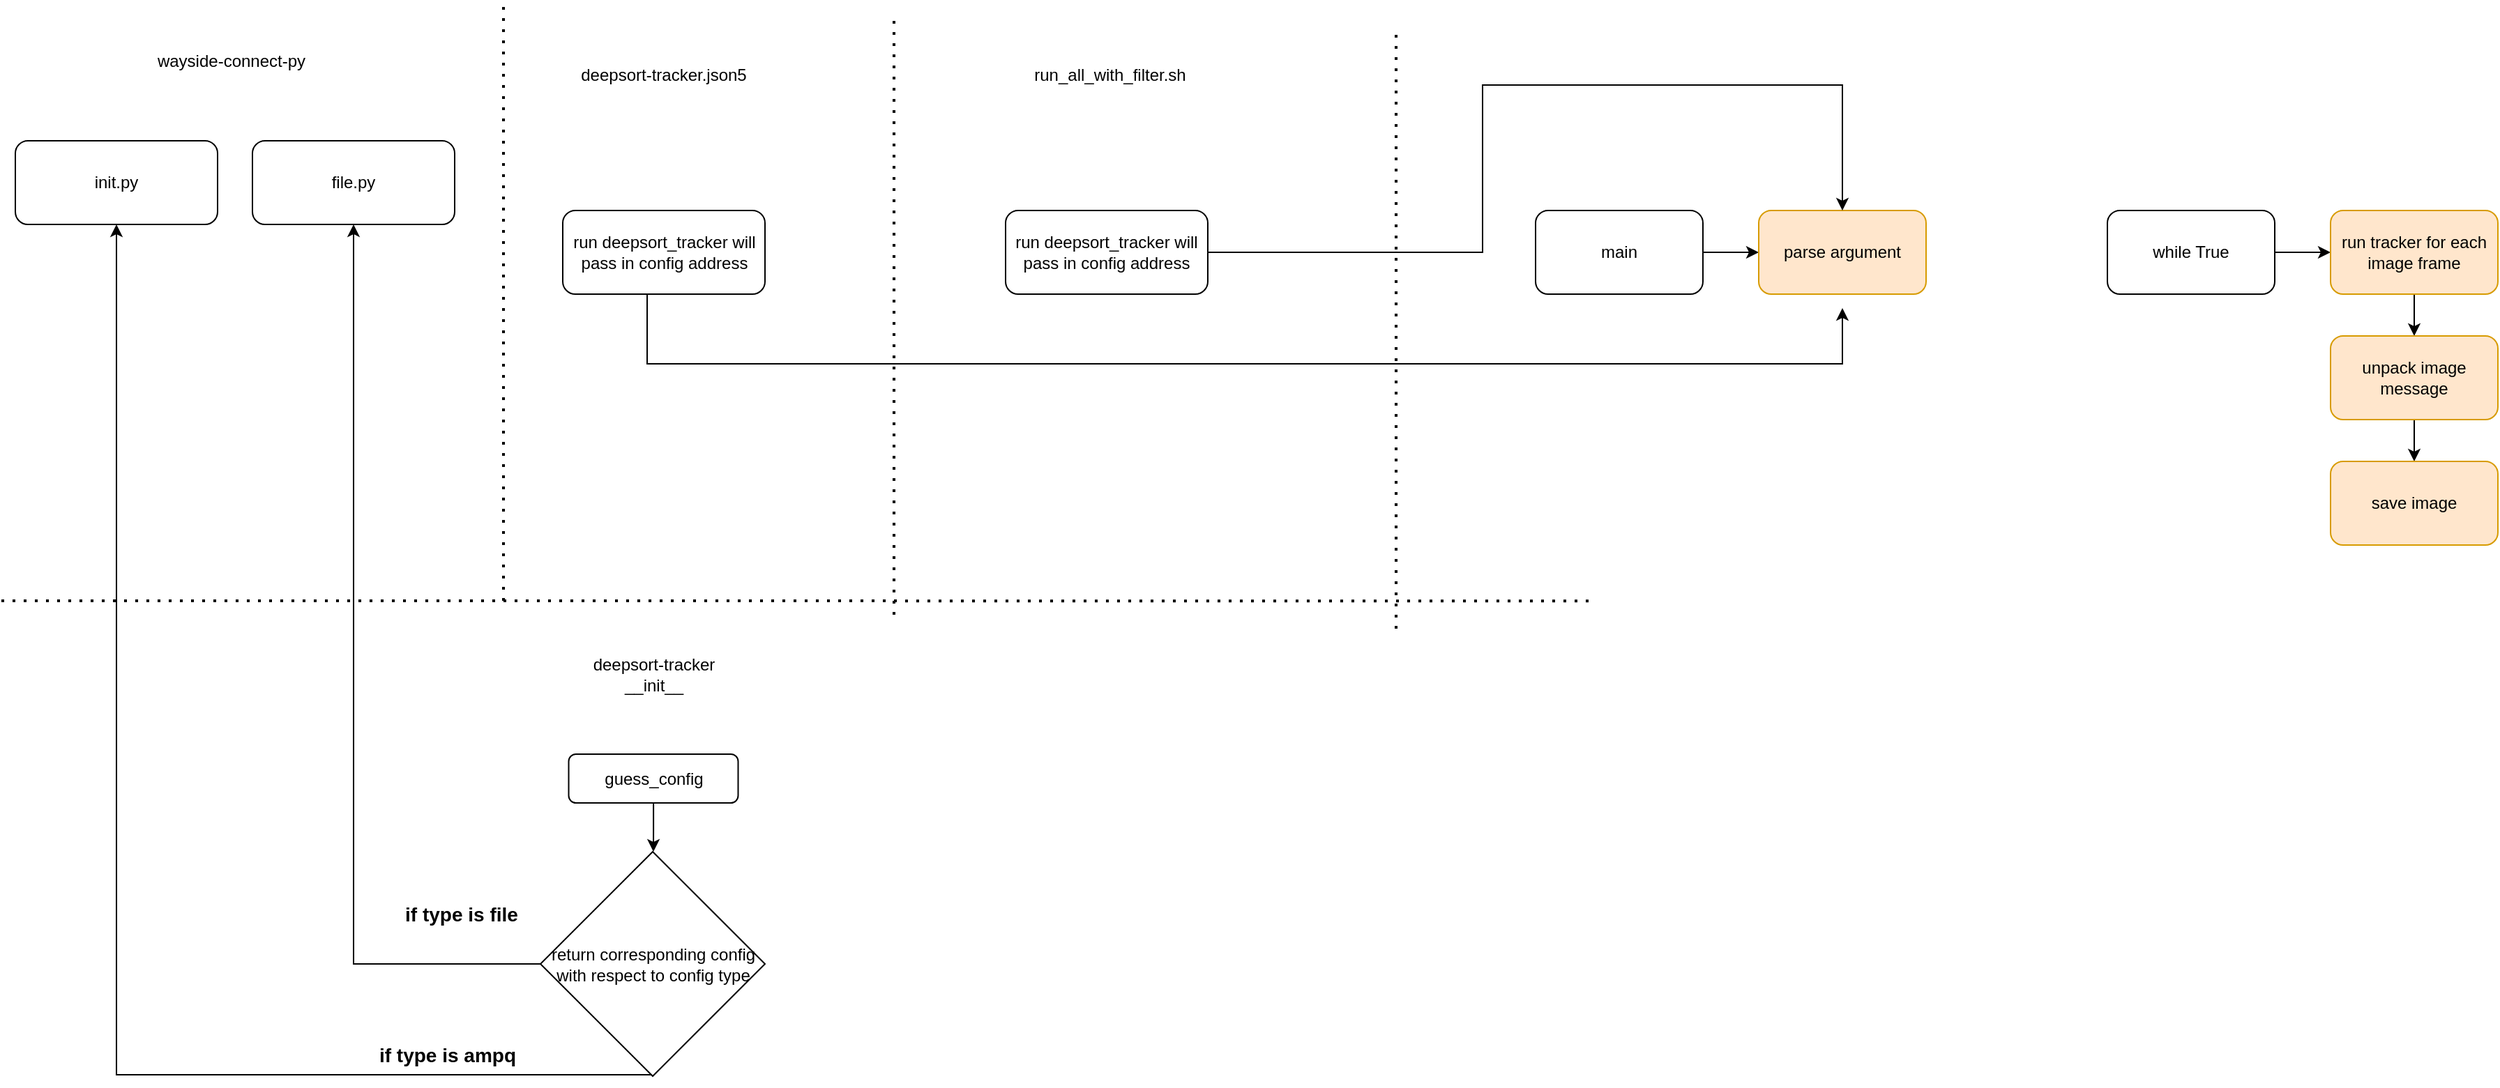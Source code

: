 <mxfile version="15.3.1" type="github" pages="2">
  <diagram id="z9VBtLRhlUXzMVaHbMtI" name="main flow">
    <mxGraphModel dx="1479" dy="1486" grid="1" gridSize="10" guides="1" tooltips="1" connect="1" arrows="1" fold="1" page="1" pageScale="1" pageWidth="827" pageHeight="1169" math="0" shadow="0">
      <root>
        <mxCell id="B_GnHp5OnjGxpJIFUtSa-0" />
        <mxCell id="B_GnHp5OnjGxpJIFUtSa-1" parent="B_GnHp5OnjGxpJIFUtSa-0" />
        <mxCell id="B_GnHp5OnjGxpJIFUtSa-5" style="edgeStyle=orthogonalEdgeStyle;rounded=0;orthogonalLoop=1;jettySize=auto;html=1;" parent="B_GnHp5OnjGxpJIFUtSa-1" source="B_GnHp5OnjGxpJIFUtSa-2" target="B_GnHp5OnjGxpJIFUtSa-4" edge="1">
          <mxGeometry relative="1" as="geometry" />
        </mxCell>
        <mxCell id="B_GnHp5OnjGxpJIFUtSa-2" value="while True" style="rounded=1;whiteSpace=wrap;html=1;" parent="B_GnHp5OnjGxpJIFUtSa-1" vertex="1">
          <mxGeometry x="870" y="150" width="120" height="60" as="geometry" />
        </mxCell>
        <mxCell id="B_GnHp5OnjGxpJIFUtSa-7" style="edgeStyle=orthogonalEdgeStyle;rounded=0;orthogonalLoop=1;jettySize=auto;html=1;" parent="B_GnHp5OnjGxpJIFUtSa-1" source="B_GnHp5OnjGxpJIFUtSa-4" target="B_GnHp5OnjGxpJIFUtSa-6" edge="1">
          <mxGeometry relative="1" as="geometry" />
        </mxCell>
        <mxCell id="B_GnHp5OnjGxpJIFUtSa-4" value="run tracker for each image frame" style="rounded=1;whiteSpace=wrap;html=1;fillColor=#ffe6cc;strokeColor=#d79b00;" parent="B_GnHp5OnjGxpJIFUtSa-1" vertex="1">
          <mxGeometry x="1030" y="150" width="120" height="60" as="geometry" />
        </mxCell>
        <mxCell id="B_GnHp5OnjGxpJIFUtSa-9" style="edgeStyle=orthogonalEdgeStyle;rounded=0;orthogonalLoop=1;jettySize=auto;html=1;" parent="B_GnHp5OnjGxpJIFUtSa-1" source="B_GnHp5OnjGxpJIFUtSa-6" target="B_GnHp5OnjGxpJIFUtSa-8" edge="1">
          <mxGeometry relative="1" as="geometry" />
        </mxCell>
        <mxCell id="B_GnHp5OnjGxpJIFUtSa-6" value="unpack image message" style="rounded=1;whiteSpace=wrap;html=1;fillColor=#ffe6cc;strokeColor=#d79b00;" parent="B_GnHp5OnjGxpJIFUtSa-1" vertex="1">
          <mxGeometry x="1030" y="240" width="120" height="60" as="geometry" />
        </mxCell>
        <mxCell id="B_GnHp5OnjGxpJIFUtSa-8" value="save image" style="rounded=1;whiteSpace=wrap;html=1;fillColor=#ffe6cc;strokeColor=#d79b00;" parent="B_GnHp5OnjGxpJIFUtSa-1" vertex="1">
          <mxGeometry x="1030" y="330" width="120" height="60" as="geometry" />
        </mxCell>
        <mxCell id="B_GnHp5OnjGxpJIFUtSa-12" style="edgeStyle=orthogonalEdgeStyle;rounded=0;orthogonalLoop=1;jettySize=auto;html=1;entryX=0;entryY=0.5;entryDx=0;entryDy=0;" parent="B_GnHp5OnjGxpJIFUtSa-1" source="B_GnHp5OnjGxpJIFUtSa-10" target="B_GnHp5OnjGxpJIFUtSa-11" edge="1">
          <mxGeometry relative="1" as="geometry" />
        </mxCell>
        <mxCell id="B_GnHp5OnjGxpJIFUtSa-10" value="main" style="rounded=1;whiteSpace=wrap;html=1;" parent="B_GnHp5OnjGxpJIFUtSa-1" vertex="1">
          <mxGeometry x="460" y="150" width="120" height="60" as="geometry" />
        </mxCell>
        <mxCell id="B_GnHp5OnjGxpJIFUtSa-11" value="parse argument" style="rounded=1;whiteSpace=wrap;html=1;fillColor=#ffe6cc;strokeColor=#d79b00;" parent="B_GnHp5OnjGxpJIFUtSa-1" vertex="1">
          <mxGeometry x="620" y="150" width="120" height="60" as="geometry" />
        </mxCell>
        <mxCell id="B_GnHp5OnjGxpJIFUtSa-13" value="" style="endArrow=none;dashed=1;html=1;dashPattern=1 3;strokeWidth=2;" parent="B_GnHp5OnjGxpJIFUtSa-1" edge="1">
          <mxGeometry width="50" height="50" relative="1" as="geometry">
            <mxPoint x="360" y="450" as="sourcePoint" />
            <mxPoint x="360" y="20" as="targetPoint" />
          </mxGeometry>
        </mxCell>
        <mxCell id="B_GnHp5OnjGxpJIFUtSa-14" value="run_all_with_filter.sh" style="text;html=1;strokeColor=none;fillColor=none;align=center;verticalAlign=middle;whiteSpace=wrap;rounded=0;" parent="B_GnHp5OnjGxpJIFUtSa-1" vertex="1">
          <mxGeometry x="90" y="20" width="130" height="65" as="geometry" />
        </mxCell>
        <mxCell id="B_GnHp5OnjGxpJIFUtSa-16" style="edgeStyle=orthogonalEdgeStyle;rounded=0;orthogonalLoop=1;jettySize=auto;html=1;entryX=0.5;entryY=0;entryDx=0;entryDy=0;" parent="B_GnHp5OnjGxpJIFUtSa-1" source="B_GnHp5OnjGxpJIFUtSa-15" target="B_GnHp5OnjGxpJIFUtSa-11" edge="1">
          <mxGeometry relative="1" as="geometry">
            <Array as="points">
              <mxPoint x="422" y="180" />
              <mxPoint x="422" y="60" />
              <mxPoint x="680" y="60" />
            </Array>
          </mxGeometry>
        </mxCell>
        <mxCell id="B_GnHp5OnjGxpJIFUtSa-15" value="run deepsort_tracker will pass in config address" style="rounded=1;whiteSpace=wrap;html=1;" parent="B_GnHp5OnjGxpJIFUtSa-1" vertex="1">
          <mxGeometry x="80" y="150" width="145" height="60" as="geometry" />
        </mxCell>
        <mxCell id="clqamAtOYKBJN72BR8B_-0" value="" style="endArrow=none;dashed=1;html=1;dashPattern=1 3;strokeWidth=2;" edge="1" parent="B_GnHp5OnjGxpJIFUtSa-1">
          <mxGeometry width="50" height="50" relative="1" as="geometry">
            <mxPoint y="440" as="sourcePoint" />
            <mxPoint y="10" as="targetPoint" />
          </mxGeometry>
        </mxCell>
        <mxCell id="clqamAtOYKBJN72BR8B_-1" value="deepsort-tracker.json5" style="text;html=1;strokeColor=none;fillColor=none;align=center;verticalAlign=middle;whiteSpace=wrap;rounded=0;" vertex="1" parent="B_GnHp5OnjGxpJIFUtSa-1">
          <mxGeometry x="-230" y="20" width="130" height="65" as="geometry" />
        </mxCell>
        <mxCell id="clqamAtOYKBJN72BR8B_-3" style="edgeStyle=orthogonalEdgeStyle;rounded=0;orthogonalLoop=1;jettySize=auto;html=1;" edge="1" parent="B_GnHp5OnjGxpJIFUtSa-1" source="clqamAtOYKBJN72BR8B_-2">
          <mxGeometry relative="1" as="geometry">
            <mxPoint x="680" y="220" as="targetPoint" />
            <Array as="points">
              <mxPoint x="-177" y="260" />
              <mxPoint x="680" y="260" />
            </Array>
          </mxGeometry>
        </mxCell>
        <mxCell id="clqamAtOYKBJN72BR8B_-2" value="run deepsort_tracker will pass in config address" style="rounded=1;whiteSpace=wrap;html=1;" vertex="1" parent="B_GnHp5OnjGxpJIFUtSa-1">
          <mxGeometry x="-237.5" y="150" width="145" height="60" as="geometry" />
        </mxCell>
        <mxCell id="clqamAtOYKBJN72BR8B_-4" value="" style="endArrow=none;dashed=1;html=1;dashPattern=1 3;strokeWidth=2;" edge="1" parent="B_GnHp5OnjGxpJIFUtSa-1">
          <mxGeometry width="50" height="50" relative="1" as="geometry">
            <mxPoint x="-280" y="430" as="sourcePoint" />
            <mxPoint x="-280" as="targetPoint" />
          </mxGeometry>
        </mxCell>
        <mxCell id="clqamAtOYKBJN72BR8B_-5" value="wayside-connect-py" style="text;html=1;strokeColor=none;fillColor=none;align=center;verticalAlign=middle;whiteSpace=wrap;rounded=0;" vertex="1" parent="B_GnHp5OnjGxpJIFUtSa-1">
          <mxGeometry x="-540" y="10" width="130" height="65" as="geometry" />
        </mxCell>
        <mxCell id="clqamAtOYKBJN72BR8B_-6" value="init.py" style="rounded=1;whiteSpace=wrap;html=1;" vertex="1" parent="B_GnHp5OnjGxpJIFUtSa-1">
          <mxGeometry x="-630" y="100" width="145" height="60" as="geometry" />
        </mxCell>
        <mxCell id="clqamAtOYKBJN72BR8B_-7" value="file.py" style="rounded=1;whiteSpace=wrap;html=1;" vertex="1" parent="B_GnHp5OnjGxpJIFUtSa-1">
          <mxGeometry x="-460" y="100" width="145" height="60" as="geometry" />
        </mxCell>
        <mxCell id="clqamAtOYKBJN72BR8B_-8" value="" style="endArrow=none;dashed=1;html=1;dashPattern=1 3;strokeWidth=2;" edge="1" parent="B_GnHp5OnjGxpJIFUtSa-1">
          <mxGeometry width="50" height="50" relative="1" as="geometry">
            <mxPoint x="-640" y="430" as="sourcePoint" />
            <mxPoint x="500" y="430.111" as="targetPoint" />
          </mxGeometry>
        </mxCell>
        <mxCell id="clqamAtOYKBJN72BR8B_-9" value="deepsort-tracker&lt;br&gt;__init__" style="text;html=1;strokeColor=none;fillColor=none;align=center;verticalAlign=middle;whiteSpace=wrap;rounded=0;" vertex="1" parent="B_GnHp5OnjGxpJIFUtSa-1">
          <mxGeometry x="-237.5" y="450" width="130" height="65" as="geometry" />
        </mxCell>
        <mxCell id="clqamAtOYKBJN72BR8B_-12" style="edgeStyle=orthogonalEdgeStyle;rounded=0;orthogonalLoop=1;jettySize=auto;html=1;entryX=0.5;entryY=0;entryDx=0;entryDy=0;" edge="1" parent="B_GnHp5OnjGxpJIFUtSa-1" source="clqamAtOYKBJN72BR8B_-10">
          <mxGeometry relative="1" as="geometry">
            <mxPoint x="-172.5" y="610" as="targetPoint" />
          </mxGeometry>
        </mxCell>
        <mxCell id="clqamAtOYKBJN72BR8B_-10" value="guess_config" style="rounded=1;whiteSpace=wrap;html=1;" vertex="1" parent="B_GnHp5OnjGxpJIFUtSa-1">
          <mxGeometry x="-233.25" y="540" width="121.5" height="35" as="geometry" />
        </mxCell>
        <mxCell id="clqamAtOYKBJN72BR8B_-14" style="edgeStyle=orthogonalEdgeStyle;rounded=0;orthogonalLoop=1;jettySize=auto;html=1;entryX=0.5;entryY=1;entryDx=0;entryDy=0;" edge="1" parent="B_GnHp5OnjGxpJIFUtSa-1" source="clqamAtOYKBJN72BR8B_-13" target="clqamAtOYKBJN72BR8B_-7">
          <mxGeometry relative="1" as="geometry" />
        </mxCell>
        <mxCell id="clqamAtOYKBJN72BR8B_-15" style="edgeStyle=orthogonalEdgeStyle;rounded=0;orthogonalLoop=1;jettySize=auto;html=1;entryX=0.5;entryY=1;entryDx=0;entryDy=0;" edge="1" parent="B_GnHp5OnjGxpJIFUtSa-1" source="clqamAtOYKBJN72BR8B_-13" target="clqamAtOYKBJN72BR8B_-6">
          <mxGeometry relative="1" as="geometry">
            <Array as="points">
              <mxPoint x="-557" y="770" />
            </Array>
          </mxGeometry>
        </mxCell>
        <mxCell id="clqamAtOYKBJN72BR8B_-13" value="&lt;span&gt;return corresponding config with respect to config type&lt;/span&gt;" style="rhombus;whiteSpace=wrap;html=1;" vertex="1" parent="B_GnHp5OnjGxpJIFUtSa-1">
          <mxGeometry x="-253.5" y="610" width="161" height="161" as="geometry" />
        </mxCell>
        <mxCell id="clqamAtOYKBJN72BR8B_-16" value="if type is file" style="text;html=1;strokeColor=none;fillColor=none;align=center;verticalAlign=middle;whiteSpace=wrap;rounded=0;fontSize=14;fontStyle=1" vertex="1" parent="B_GnHp5OnjGxpJIFUtSa-1">
          <mxGeometry x="-370" y="640" width="120" height="30" as="geometry" />
        </mxCell>
        <mxCell id="clqamAtOYKBJN72BR8B_-17" value="if type is ampq" style="text;html=1;strokeColor=none;fillColor=none;align=center;verticalAlign=middle;whiteSpace=wrap;rounded=0;fontSize=14;fontStyle=1" vertex="1" parent="B_GnHp5OnjGxpJIFUtSa-1">
          <mxGeometry x="-380" y="741" width="120" height="30" as="geometry" />
        </mxCell>
      </root>
    </mxGraphModel>
  </diagram>
  <diagram id="z7T73s2i-OFT3F3iAoDb" name="Page-1">
    <mxGraphModel dx="1955" dy="1090" grid="1" gridSize="10" guides="1" tooltips="1" connect="1" arrows="1" fold="1" page="1" pageScale="1" pageWidth="827" pageHeight="1169" math="0" shadow="0">
      <root>
        <mxCell id="0" />
        <mxCell id="1" parent="0" />
        <mxCell id="UH2d_EVZu4zvosDESQFh-3" value="" style="edgeStyle=orthogonalEdgeStyle;rounded=0;orthogonalLoop=1;jettySize=auto;html=1;" parent="1" source="UH2d_EVZu4zvosDESQFh-1" target="UH2d_EVZu4zvosDESQFh-2" edge="1">
          <mxGeometry relative="1" as="geometry" />
        </mxCell>
        <mxCell id="UH2d_EVZu4zvosDESQFh-1" value="run tracker for each image frame" style="rounded=1;whiteSpace=wrap;html=1;" parent="1" vertex="1">
          <mxGeometry x="70" y="100" width="120" height="60" as="geometry" />
        </mxCell>
        <mxCell id="UH2d_EVZu4zvosDESQFh-5" value="" style="edgeStyle=orthogonalEdgeStyle;rounded=0;orthogonalLoop=1;jettySize=auto;html=1;" parent="1" source="UH2d_EVZu4zvosDESQFh-2" target="UH2d_EVZu4zvosDESQFh-4" edge="1">
          <mxGeometry relative="1" as="geometry" />
        </mxCell>
        <mxCell id="UH2d_EVZu4zvosDESQFh-39" value="" style="edgeStyle=orthogonalEdgeStyle;rounded=0;orthogonalLoop=1;jettySize=auto;html=1;" parent="1" source="UH2d_EVZu4zvosDESQFh-2" target="UH2d_EVZu4zvosDESQFh-38" edge="1">
          <mxGeometry relative="1" as="geometry" />
        </mxCell>
        <mxCell id="UH2d_EVZu4zvosDESQFh-2" value="construct image frames" style="whiteSpace=wrap;html=1;rounded=1;" parent="1" vertex="1">
          <mxGeometry x="70" y="240" width="120" height="60" as="geometry" />
        </mxCell>
        <mxCell id="UH2d_EVZu4zvosDESQFh-9" value="" style="edgeStyle=orthogonalEdgeStyle;rounded=0;orthogonalLoop=1;jettySize=auto;html=1;" parent="1" source="UH2d_EVZu4zvosDESQFh-4" target="UH2d_EVZu4zvosDESQFh-8" edge="1">
          <mxGeometry relative="1" as="geometry" />
        </mxCell>
        <mxCell id="UH2d_EVZu4zvosDESQFh-4" value="output_image_frame&lt;br&gt;//init&amp;nbsp;" style="whiteSpace=wrap;html=1;rounded=1;" parent="1" vertex="1">
          <mxGeometry x="70" y="380" width="120" height="60" as="geometry" />
        </mxCell>
        <mxCell id="UH2d_EVZu4zvosDESQFh-7" value="878 - 1222 更改continue" style="shape=parallelogram;perimeter=parallelogramPerimeter;whiteSpace=wrap;html=1;fixedSize=1;" parent="1" vertex="1">
          <mxGeometry x="530" y="150" width="120" height="60" as="geometry" />
        </mxCell>
        <mxCell id="UH2d_EVZu4zvosDESQFh-8" value="Update track_id alias&lt;br&gt;//update output_image_frame&lt;br&gt;" style="whiteSpace=wrap;html=1;rounded=1;" parent="1" vertex="1">
          <mxGeometry x="70" y="520" width="120" height="60" as="geometry" />
        </mxCell>
        <mxCell id="UH2d_EVZu4zvosDESQFh-23" style="edgeStyle=orthogonalEdgeStyle;rounded=0;orthogonalLoop=1;jettySize=auto;html=1;entryX=0.5;entryY=0;entryDx=0;entryDy=0;" parent="1" source="UH2d_EVZu4zvosDESQFh-10" target="UH2d_EVZu4zvosDESQFh-14" edge="1">
          <mxGeometry relative="1" as="geometry" />
        </mxCell>
        <mxCell id="UH2d_EVZu4zvosDESQFh-10" value="input_image_frame&lt;br&gt;//line 747, data input&amp;nbsp;" style="shape=parallelogram;perimeter=parallelogramPerimeter;whiteSpace=wrap;html=1;fixedSize=1;" parent="1" vertex="1">
          <mxGeometry x="668" y="350" width="164" height="82" as="geometry" />
        </mxCell>
        <mxCell id="UH2d_EVZu4zvosDESQFh-11" value="object type is defined in &quot;tracker.proto&quot; and &quot;sensor fuse.proto&quot;" style="shape=parallelogram;perimeter=parallelogramPerimeter;whiteSpace=wrap;html=1;fixedSize=1;" parent="1" vertex="1">
          <mxGeometry x="1040" y="374" width="170" height="60" as="geometry" />
        </mxCell>
        <mxCell id="UH2d_EVZu4zvosDESQFh-12" value="record if object is in input object line 971" style="shape=parallelogram;perimeter=parallelogramPerimeter;whiteSpace=wrap;html=1;fixedSize=1;" parent="1" vertex="1">
          <mxGeometry x="400" y="460" width="120" height="60" as="geometry" />
        </mxCell>
        <mxCell id="UH2d_EVZu4zvosDESQFh-16" style="edgeStyle=orthogonalEdgeStyle;rounded=0;orthogonalLoop=1;jettySize=auto;html=1;exitX=0.5;exitY=1;exitDx=0;exitDy=0;entryX=0.5;entryY=0;entryDx=0;entryDy=0;" parent="1" source="UH2d_EVZu4zvosDESQFh-14" target="UH2d_EVZu4zvosDESQFh-15" edge="1">
          <mxGeometry relative="1" as="geometry" />
        </mxCell>
        <mxCell id="UH2d_EVZu4zvosDESQFh-24" style="edgeStyle=orthogonalEdgeStyle;rounded=0;orthogonalLoop=1;jettySize=auto;html=1;entryX=0.5;entryY=0;entryDx=0;entryDy=0;" parent="1" source="UH2d_EVZu4zvosDESQFh-14" target="UH2d_EVZu4zvosDESQFh-28" edge="1">
          <mxGeometry relative="1" as="geometry" />
        </mxCell>
        <mxCell id="UH2d_EVZu4zvosDESQFh-14" value="&lt;span&gt;check if input objs is in output ID list&lt;/span&gt;" style="rhombus;whiteSpace=wrap;html=1;" parent="1" vertex="1">
          <mxGeometry x="710" y="470" width="80" height="80" as="geometry" />
        </mxCell>
        <mxCell id="UH2d_EVZu4zvosDESQFh-15" value="pass" style="shape=parallelogram;perimeter=parallelogramPerimeter;whiteSpace=wrap;html=1;fixedSize=1;" parent="1" vertex="1">
          <mxGeometry x="770" y="600" width="120" height="60" as="geometry" />
        </mxCell>
        <mxCell id="UH2d_EVZu4zvosDESQFh-17" value="yes" style="text;html=1;strokeColor=none;fillColor=none;align=center;verticalAlign=middle;whiteSpace=wrap;rounded=0;" parent="1" vertex="1">
          <mxGeometry x="780" y="550" width="40" height="20" as="geometry" />
        </mxCell>
        <mxCell id="UH2d_EVZu4zvosDESQFh-18" value="add objs to output list&lt;br&gt;{&lt;br&gt;fill in all require element&lt;br&gt;}" style="shape=parallelogram;perimeter=parallelogramPerimeter;whiteSpace=wrap;html=1;fixedSize=1;" parent="1" vertex="1">
          <mxGeometry x="580" y="720" width="140" height="70" as="geometry" />
        </mxCell>
        <mxCell id="UH2d_EVZu4zvosDESQFh-21" value="set &quot;if seen this object or not list &quot;&lt;br&gt;//to record if object is in output msg" style="shape=parallelogram;perimeter=parallelogramPerimeter;whiteSpace=wrap;html=1;fixedSize=1;fillColor=#ffe6cc;strokeColor=#d79b00;" parent="1" vertex="1">
          <mxGeometry x="410" y="380" width="120" height="60" as="geometry" />
        </mxCell>
        <mxCell id="UH2d_EVZu4zvosDESQFh-22" value="set &quot;if seen this object or not list &quot;&lt;br&gt;//to record if object is in out put msg" style="shape=parallelogram;perimeter=parallelogramPerimeter;whiteSpace=wrap;html=1;fixedSize=1;" parent="1" vertex="1">
          <mxGeometry x="70" y="680" width="120" height="60" as="geometry" />
        </mxCell>
        <mxCell id="UH2d_EVZu4zvosDESQFh-25" value="no&lt;br&gt;" style="text;html=1;strokeColor=none;fillColor=none;align=center;verticalAlign=middle;whiteSpace=wrap;rounded=0;" parent="1" vertex="1">
          <mxGeometry x="670" y="555" width="40" height="20" as="geometry" />
        </mxCell>
        <mxCell id="UH2d_EVZu4zvosDESQFh-32" style="edgeStyle=orthogonalEdgeStyle;rounded=0;orthogonalLoop=1;jettySize=auto;html=1;" parent="1" source="UH2d_EVZu4zvosDESQFh-28" target="UH2d_EVZu4zvosDESQFh-18" edge="1">
          <mxGeometry relative="1" as="geometry" />
        </mxCell>
        <mxCell id="UH2d_EVZu4zvosDESQFh-28" value="record it &quot;ci&quot; (it is in which image -&amp;gt; which object)" style="whiteSpace=wrap;html=1;" parent="1" vertex="1">
          <mxGeometry x="590" y="620" width="120" height="60" as="geometry" />
        </mxCell>
        <mxCell id="UH2d_EVZu4zvosDESQFh-33" value="todo steps" style="text;html=1;strokeColor=none;fillColor=none;align=center;verticalAlign=middle;whiteSpace=wrap;rounded=0;" parent="1" vertex="1">
          <mxGeometry x="440" y="340" width="70" height="20" as="geometry" />
        </mxCell>
        <mxCell id="UH2d_EVZu4zvosDESQFh-34" value="to iterate output objects, to see if there is any lost&amp;nbsp;" style="shape=parallelogram;perimeter=parallelogramPerimeter;whiteSpace=wrap;html=1;fixedSize=1;" parent="1" vertex="1">
          <mxGeometry x="380" y="540" width="140" height="70" as="geometry" />
        </mxCell>
        <mxCell id="UH2d_EVZu4zvosDESQFh-35" value="add lost object with require data fill in" style="shape=parallelogram;perimeter=parallelogramPerimeter;whiteSpace=wrap;html=1;fixedSize=1;" parent="1" vertex="1">
          <mxGeometry x="370" y="620" width="140" height="70" as="geometry" />
        </mxCell>
        <mxCell id="UH2d_EVZu4zvosDESQFh-36" value="things to notice&amp;nbsp;" style="text;html=1;strokeColor=none;fillColor=none;align=center;verticalAlign=middle;whiteSpace=wrap;rounded=0;" parent="1" vertex="1">
          <mxGeometry x="1080" y="344" width="90" height="20" as="geometry" />
        </mxCell>
        <mxCell id="UH2d_EVZu4zvosDESQFh-37" value="set &quot;#yc &quot; as my&amp;nbsp;annotation start" style="shape=parallelogram;perimeter=parallelogramPerimeter;whiteSpace=wrap;html=1;fixedSize=1;" parent="1" vertex="1">
          <mxGeometry x="1040" y="450" width="170" height="60" as="geometry" />
        </mxCell>
        <mxCell id="UH2d_EVZu4zvosDESQFh-41" value="" style="edgeStyle=orthogonalEdgeStyle;rounded=0;orthogonalLoop=1;jettySize=auto;html=1;" parent="1" source="UH2d_EVZu4zvosDESQFh-38" target="UH2d_EVZu4zvosDESQFh-40" edge="1">
          <mxGeometry relative="1" as="geometry" />
        </mxCell>
        <mxCell id="UH2d_EVZu4zvosDESQFh-38" value="iterate every images" style="whiteSpace=wrap;html=1;rounded=1;" parent="1" vertex="1">
          <mxGeometry x="220" y="240" width="120" height="60" as="geometry" />
        </mxCell>
        <mxCell id="UH2d_EVZu4zvosDESQFh-40" value="iterate every track" style="whiteSpace=wrap;html=1;rounded=1;" parent="1" vertex="1">
          <mxGeometry x="220" y="320" width="120" height="60" as="geometry" />
        </mxCell>
        <mxCell id="UH2d_EVZu4zvosDESQFh-42" value="&quot;ci&quot; data is every images have 0~5" style="shape=parallelogram;perimeter=parallelogramPerimeter;whiteSpace=wrap;html=1;fixedSize=1;" parent="1" vertex="1">
          <mxGeometry x="1040" y="530" width="170" height="60" as="geometry" />
        </mxCell>
        <mxCell id="UH2d_EVZu4zvosDESQFh-43" value="set &quot;#yh &quot; as 羿宏 annotation start" style="shape=parallelogram;perimeter=parallelogramPerimeter;whiteSpace=wrap;html=1;fixedSize=1;" parent="1" vertex="1">
          <mxGeometry x="1040" y="600" width="170" height="60" as="geometry" />
        </mxCell>
        <mxCell id="UH2d_EVZu4zvosDESQFh-44" value="data structure is image -&amp;gt; objects(only get which that included cluster ID inside)" style="shape=parallelogram;perimeter=parallelogramPerimeter;whiteSpace=wrap;html=1;fixedSize=1;" parent="1" vertex="1">
          <mxGeometry x="1040" y="680" width="170" height="60" as="geometry" />
        </mxCell>
        <mxCell id="UH2d_EVZu4zvosDESQFh-47" value="Question&amp;nbsp;&lt;br&gt;1. Do I still need to edit the continue?" style="shape=parallelogram;perimeter=parallelogramPerimeter;whiteSpace=wrap;html=1;fixedSize=1;" parent="1" vertex="1">
          <mxGeometry x="50" y="887" width="216" height="108" as="geometry" />
        </mxCell>
        <mxCell id="g4VdtKFu66ETdVkpfVfH-1" value="Question&amp;nbsp;&lt;br&gt;1. From line 905, the for loop is not in the order of &quot;object&quot;, then how can I track which object have ever been seem" style="shape=parallelogram;perimeter=parallelogramPerimeter;whiteSpace=wrap;html=1;fixedSize=1;" parent="1" vertex="1">
          <mxGeometry x="40" y="1020" width="216" height="108" as="geometry" />
        </mxCell>
      </root>
    </mxGraphModel>
  </diagram>
</mxfile>
